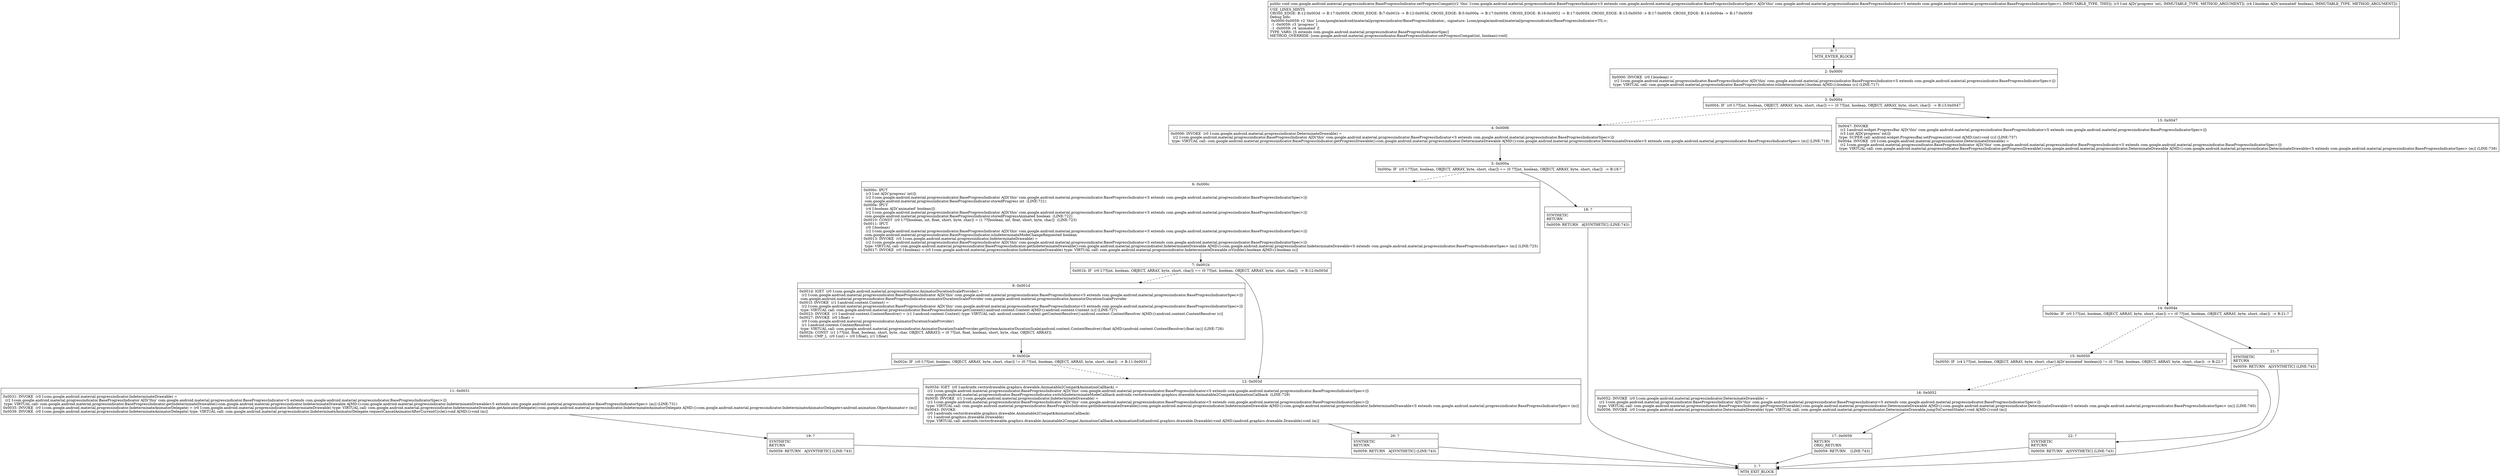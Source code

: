 digraph "CFG forcom.google.android.material.progressindicator.BaseProgressIndicator.setProgressCompat(IZ)V" {
Node_0 [shape=record,label="{0\:\ ?|MTH_ENTER_BLOCK\l}"];
Node_2 [shape=record,label="{2\:\ 0x0000|0x0000: INVOKE  (r0 I:boolean) = \l  (r2 I:com.google.android.material.progressindicator.BaseProgressIndicator A[D('this' com.google.android.material.progressindicator.BaseProgressIndicator\<S extends com.google.android.material.progressindicator.BaseProgressIndicatorSpec\>)])\l type: VIRTUAL call: com.google.android.material.progressindicator.BaseProgressIndicator.isIndeterminate():boolean A[MD:():boolean (c)] (LINE:717)\l}"];
Node_3 [shape=record,label="{3\:\ 0x0004|0x0004: IF  (r0 I:??[int, boolean, OBJECT, ARRAY, byte, short, char]) == (0 ??[int, boolean, OBJECT, ARRAY, byte, short, char])  \-\> B:13:0x0047 \l}"];
Node_4 [shape=record,label="{4\:\ 0x0006|0x0006: INVOKE  (r0 I:com.google.android.material.progressindicator.DeterminateDrawable) = \l  (r2 I:com.google.android.material.progressindicator.BaseProgressIndicator A[D('this' com.google.android.material.progressindicator.BaseProgressIndicator\<S extends com.google.android.material.progressindicator.BaseProgressIndicatorSpec\>)])\l type: VIRTUAL call: com.google.android.material.progressindicator.BaseProgressIndicator.getProgressDrawable():com.google.android.material.progressindicator.DeterminateDrawable A[MD:():com.google.android.material.progressindicator.DeterminateDrawable\<S extends com.google.android.material.progressindicator.BaseProgressIndicatorSpec\> (m)] (LINE:718)\l}"];
Node_5 [shape=record,label="{5\:\ 0x000a|0x000a: IF  (r0 I:??[int, boolean, OBJECT, ARRAY, byte, short, char]) == (0 ??[int, boolean, OBJECT, ARRAY, byte, short, char])  \-\> B:18:? \l}"];
Node_6 [shape=record,label="{6\:\ 0x000c|0x000c: IPUT  \l  (r3 I:int A[D('progress' int)])\l  (r2 I:com.google.android.material.progressindicator.BaseProgressIndicator A[D('this' com.google.android.material.progressindicator.BaseProgressIndicator\<S extends com.google.android.material.progressindicator.BaseProgressIndicatorSpec\>)])\l com.google.android.material.progressindicator.BaseProgressIndicator.storedProgress int  (LINE:721)\l0x000e: IPUT  \l  (r4 I:boolean A[D('animated' boolean)])\l  (r2 I:com.google.android.material.progressindicator.BaseProgressIndicator A[D('this' com.google.android.material.progressindicator.BaseProgressIndicator\<S extends com.google.android.material.progressindicator.BaseProgressIndicatorSpec\>)])\l com.google.android.material.progressindicator.BaseProgressIndicator.storedProgressAnimated boolean  (LINE:722)\l0x0010: CONST  (r0 I:??[boolean, int, float, short, byte, char]) = (1 ??[boolean, int, float, short, byte, char])  (LINE:723)\l0x0011: IPUT  \l  (r0 I:boolean)\l  (r2 I:com.google.android.material.progressindicator.BaseProgressIndicator A[D('this' com.google.android.material.progressindicator.BaseProgressIndicator\<S extends com.google.android.material.progressindicator.BaseProgressIndicatorSpec\>)])\l com.google.android.material.progressindicator.BaseProgressIndicator.isIndeterminateModeChangeRequested boolean \l0x0013: INVOKE  (r0 I:com.google.android.material.progressindicator.IndeterminateDrawable) = \l  (r2 I:com.google.android.material.progressindicator.BaseProgressIndicator A[D('this' com.google.android.material.progressindicator.BaseProgressIndicator\<S extends com.google.android.material.progressindicator.BaseProgressIndicatorSpec\>)])\l type: VIRTUAL call: com.google.android.material.progressindicator.BaseProgressIndicator.getIndeterminateDrawable():com.google.android.material.progressindicator.IndeterminateDrawable A[MD:():com.google.android.material.progressindicator.IndeterminateDrawable\<S extends com.google.android.material.progressindicator.BaseProgressIndicatorSpec\> (m)] (LINE:725)\l0x0017: INVOKE  (r0 I:boolean) = (r0 I:com.google.android.material.progressindicator.IndeterminateDrawable) type: VIRTUAL call: com.google.android.material.progressindicator.IndeterminateDrawable.isVisible():boolean A[MD:():boolean (s)]\l}"];
Node_7 [shape=record,label="{7\:\ 0x001b|0x001b: IF  (r0 I:??[int, boolean, OBJECT, ARRAY, byte, short, char]) == (0 ??[int, boolean, OBJECT, ARRAY, byte, short, char])  \-\> B:12:0x003d \l}"];
Node_8 [shape=record,label="{8\:\ 0x001d|0x001d: IGET  (r0 I:com.google.android.material.progressindicator.AnimatorDurationScaleProvider) = \l  (r2 I:com.google.android.material.progressindicator.BaseProgressIndicator A[D('this' com.google.android.material.progressindicator.BaseProgressIndicator\<S extends com.google.android.material.progressindicator.BaseProgressIndicatorSpec\>)])\l com.google.android.material.progressindicator.BaseProgressIndicator.animatorDurationScaleProvider com.google.android.material.progressindicator.AnimatorDurationScaleProvider \l0x001f: INVOKE  (r1 I:android.content.Context) = \l  (r2 I:com.google.android.material.progressindicator.BaseProgressIndicator A[D('this' com.google.android.material.progressindicator.BaseProgressIndicator\<S extends com.google.android.material.progressindicator.BaseProgressIndicatorSpec\>)])\l type: VIRTUAL call: com.google.android.material.progressindicator.BaseProgressIndicator.getContext():android.content.Context A[MD:():android.content.Context (s)] (LINE:727)\l0x0023: INVOKE  (r1 I:android.content.ContentResolver) = (r1 I:android.content.Context) type: VIRTUAL call: android.content.Context.getContentResolver():android.content.ContentResolver A[MD:():android.content.ContentResolver (c)]\l0x0027: INVOKE  (r0 I:float) = \l  (r0 I:com.google.android.material.progressindicator.AnimatorDurationScaleProvider)\l  (r1 I:android.content.ContentResolver)\l type: VIRTUAL call: com.google.android.material.progressindicator.AnimatorDurationScaleProvider.getSystemAnimatorDurationScale(android.content.ContentResolver):float A[MD:(android.content.ContentResolver):float (m)] (LINE:726)\l0x002b: CONST  (r1 I:??[int, float, boolean, short, byte, char, OBJECT, ARRAY]) = (0 ??[int, float, boolean, short, byte, char, OBJECT, ARRAY]) \l0x002c: CMP_L  (r0 I:int) = (r0 I:float), (r1 I:float) \l}"];
Node_9 [shape=record,label="{9\:\ 0x002e|0x002e: IF  (r0 I:??[int, boolean, OBJECT, ARRAY, byte, short, char]) != (0 ??[int, boolean, OBJECT, ARRAY, byte, short, char])  \-\> B:11:0x0031 \l}"];
Node_11 [shape=record,label="{11\:\ 0x0031|0x0031: INVOKE  (r0 I:com.google.android.material.progressindicator.IndeterminateDrawable) = \l  (r2 I:com.google.android.material.progressindicator.BaseProgressIndicator A[D('this' com.google.android.material.progressindicator.BaseProgressIndicator\<S extends com.google.android.material.progressindicator.BaseProgressIndicatorSpec\>)])\l type: VIRTUAL call: com.google.android.material.progressindicator.BaseProgressIndicator.getIndeterminateDrawable():com.google.android.material.progressindicator.IndeterminateDrawable A[MD:():com.google.android.material.progressindicator.IndeterminateDrawable\<S extends com.google.android.material.progressindicator.BaseProgressIndicatorSpec\> (m)] (LINE:731)\l0x0035: INVOKE  (r0 I:com.google.android.material.progressindicator.IndeterminateAnimatorDelegate) = (r0 I:com.google.android.material.progressindicator.IndeterminateDrawable) type: VIRTUAL call: com.google.android.material.progressindicator.IndeterminateDrawable.getAnimatorDelegate():com.google.android.material.progressindicator.IndeterminateAnimatorDelegate A[MD:():com.google.android.material.progressindicator.IndeterminateAnimatorDelegate\<android.animation.ObjectAnimator\> (m)]\l0x0039: INVOKE  (r0 I:com.google.android.material.progressindicator.IndeterminateAnimatorDelegate) type: VIRTUAL call: com.google.android.material.progressindicator.IndeterminateAnimatorDelegate.requestCancelAnimatorAfterCurrentCycle():void A[MD:():void (m)]\l}"];
Node_19 [shape=record,label="{19\:\ ?|SYNTHETIC\lRETURN\l|0x0059: RETURN   A[SYNTHETIC] (LINE:743)\l}"];
Node_1 [shape=record,label="{1\:\ ?|MTH_EXIT_BLOCK\l}"];
Node_12 [shape=record,label="{12\:\ 0x003d|0x003d: IGET  (r0 I:androidx.vectordrawable.graphics.drawable.Animatable2Compat$AnimationCallback) = \l  (r2 I:com.google.android.material.progressindicator.BaseProgressIndicator A[D('this' com.google.android.material.progressindicator.BaseProgressIndicator\<S extends com.google.android.material.progressindicator.BaseProgressIndicatorSpec\>)])\l com.google.android.material.progressindicator.BaseProgressIndicator.switchIndeterminateModeCallback androidx.vectordrawable.graphics.drawable.Animatable2Compat$AnimationCallback  (LINE:729)\l0x003f: INVOKE  (r1 I:com.google.android.material.progressindicator.IndeterminateDrawable) = \l  (r2 I:com.google.android.material.progressindicator.BaseProgressIndicator A[D('this' com.google.android.material.progressindicator.BaseProgressIndicator\<S extends com.google.android.material.progressindicator.BaseProgressIndicatorSpec\>)])\l type: VIRTUAL call: com.google.android.material.progressindicator.BaseProgressIndicator.getIndeterminateDrawable():com.google.android.material.progressindicator.IndeterminateDrawable A[MD:():com.google.android.material.progressindicator.IndeterminateDrawable\<S extends com.google.android.material.progressindicator.BaseProgressIndicatorSpec\> (m)]\l0x0043: INVOKE  \l  (r0 I:androidx.vectordrawable.graphics.drawable.Animatable2Compat$AnimationCallback)\l  (r1 I:android.graphics.drawable.Drawable)\l type: VIRTUAL call: androidx.vectordrawable.graphics.drawable.Animatable2Compat.AnimationCallback.onAnimationEnd(android.graphics.drawable.Drawable):void A[MD:(android.graphics.drawable.Drawable):void (m)]\l}"];
Node_20 [shape=record,label="{20\:\ ?|SYNTHETIC\lRETURN\l|0x0059: RETURN   A[SYNTHETIC] (LINE:743)\l}"];
Node_18 [shape=record,label="{18\:\ ?|SYNTHETIC\lRETURN\l|0x0059: RETURN   A[SYNTHETIC] (LINE:743)\l}"];
Node_13 [shape=record,label="{13\:\ 0x0047|0x0047: INVOKE  \l  (r2 I:android.widget.ProgressBar A[D('this' com.google.android.material.progressindicator.BaseProgressIndicator\<S extends com.google.android.material.progressindicator.BaseProgressIndicatorSpec\>)])\l  (r3 I:int A[D('progress' int)])\l type: SUPER call: android.widget.ProgressBar.setProgress(int):void A[MD:(int):void (c)] (LINE:737)\l0x004a: INVOKE  (r0 I:com.google.android.material.progressindicator.DeterminateDrawable) = \l  (r2 I:com.google.android.material.progressindicator.BaseProgressIndicator A[D('this' com.google.android.material.progressindicator.BaseProgressIndicator\<S extends com.google.android.material.progressindicator.BaseProgressIndicatorSpec\>)])\l type: VIRTUAL call: com.google.android.material.progressindicator.BaseProgressIndicator.getProgressDrawable():com.google.android.material.progressindicator.DeterminateDrawable A[MD:():com.google.android.material.progressindicator.DeterminateDrawable\<S extends com.google.android.material.progressindicator.BaseProgressIndicatorSpec\> (m)] (LINE:739)\l}"];
Node_14 [shape=record,label="{14\:\ 0x004e|0x004e: IF  (r0 I:??[int, boolean, OBJECT, ARRAY, byte, short, char]) == (0 ??[int, boolean, OBJECT, ARRAY, byte, short, char])  \-\> B:21:? \l}"];
Node_15 [shape=record,label="{15\:\ 0x0050|0x0050: IF  (r4 I:??[int, boolean, OBJECT, ARRAY, byte, short, char] A[D('animated' boolean)]) != (0 ??[int, boolean, OBJECT, ARRAY, byte, short, char])  \-\> B:22:? \l}"];
Node_16 [shape=record,label="{16\:\ 0x0052|0x0052: INVOKE  (r0 I:com.google.android.material.progressindicator.DeterminateDrawable) = \l  (r2 I:com.google.android.material.progressindicator.BaseProgressIndicator A[D('this' com.google.android.material.progressindicator.BaseProgressIndicator\<S extends com.google.android.material.progressindicator.BaseProgressIndicatorSpec\>)])\l type: VIRTUAL call: com.google.android.material.progressindicator.BaseProgressIndicator.getProgressDrawable():com.google.android.material.progressindicator.DeterminateDrawable A[MD:():com.google.android.material.progressindicator.DeterminateDrawable\<S extends com.google.android.material.progressindicator.BaseProgressIndicatorSpec\> (m)] (LINE:740)\l0x0056: INVOKE  (r0 I:com.google.android.material.progressindicator.DeterminateDrawable) type: VIRTUAL call: com.google.android.material.progressindicator.DeterminateDrawable.jumpToCurrentState():void A[MD:():void (m)]\l}"];
Node_17 [shape=record,label="{17\:\ 0x0059|RETURN\lORIG_RETURN\l|0x0059: RETURN    (LINE:743)\l}"];
Node_22 [shape=record,label="{22\:\ ?|SYNTHETIC\lRETURN\l|0x0059: RETURN   A[SYNTHETIC] (LINE:743)\l}"];
Node_21 [shape=record,label="{21\:\ ?|SYNTHETIC\lRETURN\l|0x0059: RETURN   A[SYNTHETIC] (LINE:743)\l}"];
MethodNode[shape=record,label="{public void com.google.android.material.progressindicator.BaseProgressIndicator.setProgressCompat((r2 'this' I:com.google.android.material.progressindicator.BaseProgressIndicator\<S extends com.google.android.material.progressindicator.BaseProgressIndicatorSpec\> A[D('this' com.google.android.material.progressindicator.BaseProgressIndicator\<S extends com.google.android.material.progressindicator.BaseProgressIndicatorSpec\>), IMMUTABLE_TYPE, THIS]), (r3 I:int A[D('progress' int), IMMUTABLE_TYPE, METHOD_ARGUMENT]), (r4 I:boolean A[D('animated' boolean), IMMUTABLE_TYPE, METHOD_ARGUMENT]))  | USE_LINES_HINTS\lCROSS_EDGE: B:12:0x003d \-\> B:17:0x0059, CROSS_EDGE: B:7:0x001b \-\> B:12:0x003d, CROSS_EDGE: B:5:0x000a \-\> B:17:0x0059, CROSS_EDGE: B:16:0x0052 \-\> B:17:0x0059, CROSS_EDGE: B:15:0x0050 \-\> B:17:0x0059, CROSS_EDGE: B:14:0x004e \-\> B:17:0x0059\lDebug Info:\l  0x0000\-0x0059: r2 'this' Lcom\/google\/android\/material\/progressindicator\/BaseProgressIndicator;, signature: Lcom\/google\/android\/material\/progressindicator\/BaseProgressIndicator\<TS;\>;\l  \-1 \-0x0059: r3 'progress' I\l  \-1 \-0x0059: r4 'animated' Z\lTYPE_VARS: [S extends com.google.android.material.progressindicator.BaseProgressIndicatorSpec]\lMETHOD_OVERRIDE: [com.google.android.material.progressindicator.BaseProgressIndicator.setProgressCompat(int, boolean):void]\l}"];
MethodNode -> Node_0;Node_0 -> Node_2;
Node_2 -> Node_3;
Node_3 -> Node_4[style=dashed];
Node_3 -> Node_13;
Node_4 -> Node_5;
Node_5 -> Node_6[style=dashed];
Node_5 -> Node_18;
Node_6 -> Node_7;
Node_7 -> Node_8[style=dashed];
Node_7 -> Node_12;
Node_8 -> Node_9;
Node_9 -> Node_11;
Node_9 -> Node_12[style=dashed];
Node_11 -> Node_19;
Node_19 -> Node_1;
Node_12 -> Node_20;
Node_20 -> Node_1;
Node_18 -> Node_1;
Node_13 -> Node_14;
Node_14 -> Node_15[style=dashed];
Node_14 -> Node_21;
Node_15 -> Node_16[style=dashed];
Node_15 -> Node_22;
Node_16 -> Node_17;
Node_17 -> Node_1;
Node_22 -> Node_1;
Node_21 -> Node_1;
}

